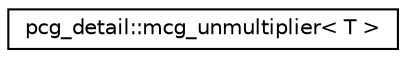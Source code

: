 digraph "Graphical Class Hierarchy"
{
 // LATEX_PDF_SIZE
  edge [fontname="Helvetica",fontsize="10",labelfontname="Helvetica",labelfontsize="10"];
  node [fontname="Helvetica",fontsize="10",shape=record];
  rankdir="LR";
  Node0 [label="pcg_detail::mcg_unmultiplier\< T \>",height=0.2,width=0.4,color="black", fillcolor="white", style="filled",URL="$structpcg__detail_1_1mcg__unmultiplier.html",tooltip=" "];
}
